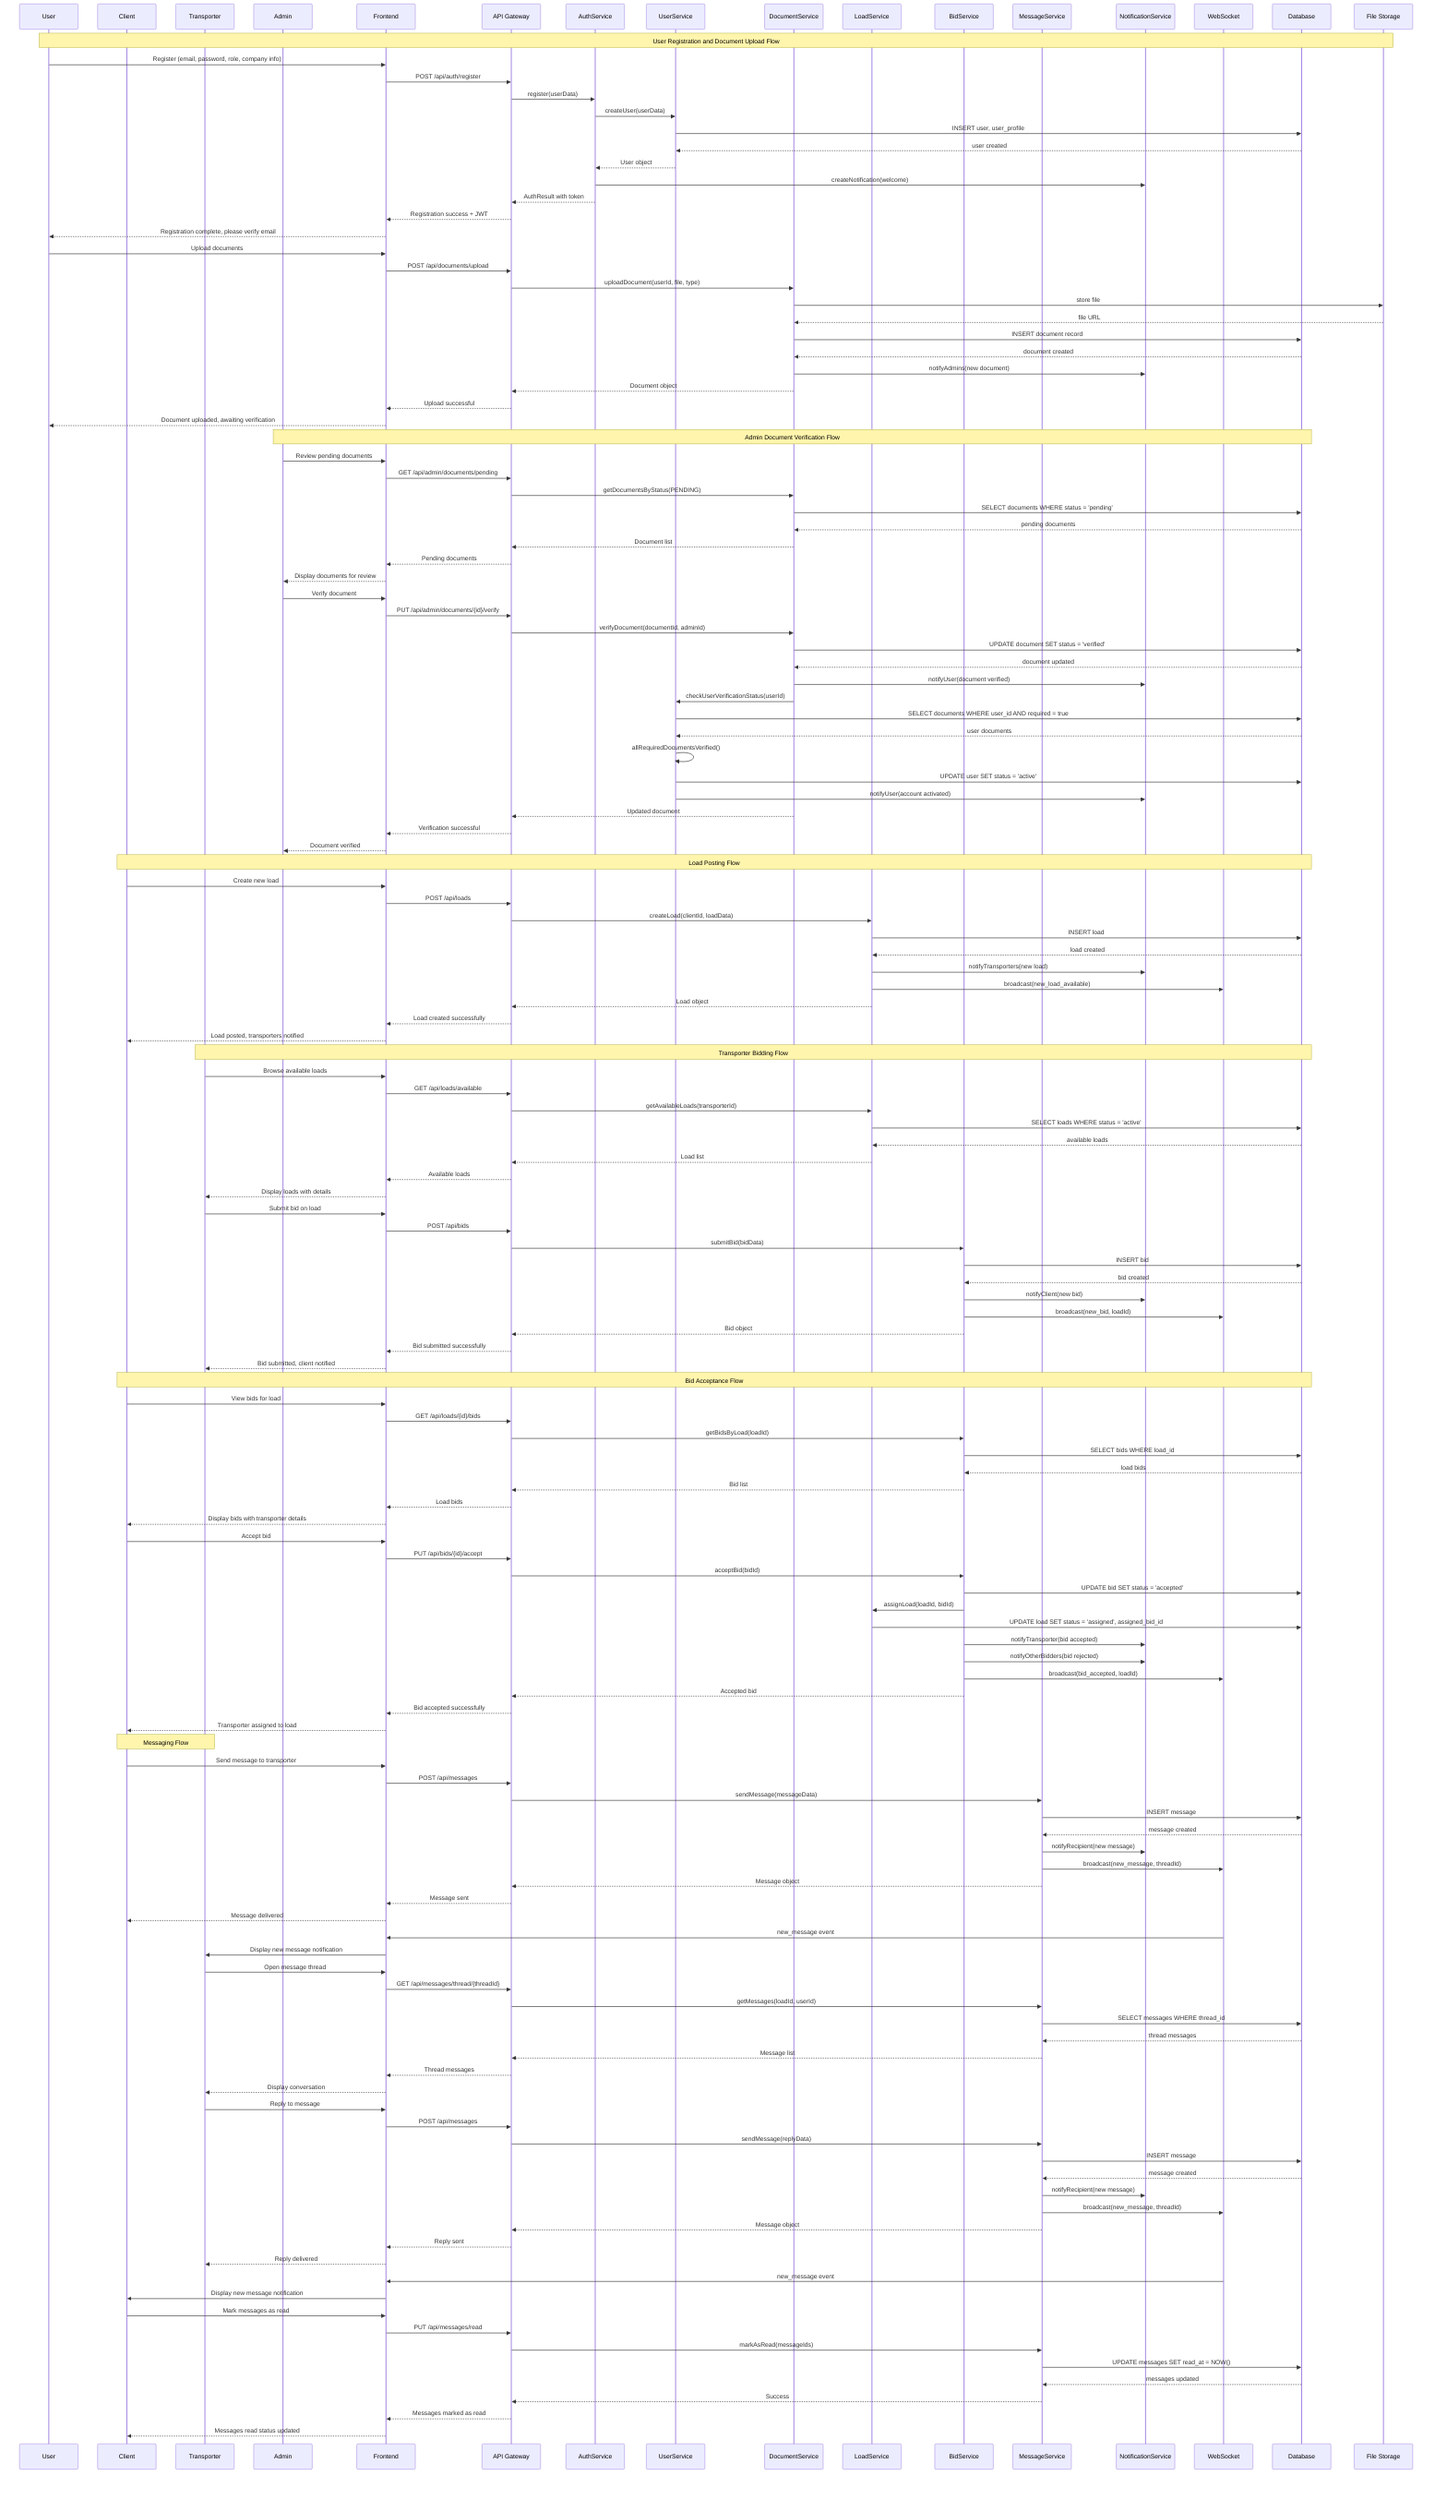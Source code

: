 sequenceDiagram
    participant U as User
    participant C as Client
    participant T as Transporter
    participant A as Admin
    participant FE as Frontend
    participant API as API Gateway
    participant AS as AuthService
    participant US as UserService
    participant DS as DocumentService
    participant LS as LoadService
    participant BS as BidService
    participant MS as MessageService
    participant NS as NotificationService
    participant WS as WebSocket
    participant DB as Database
    participant S3 as File Storage

    Note over U,S3: User Registration and Document Upload Flow
    
    U->>FE: Register (email, password, role, company info)
    FE->>API: POST /api/auth/register
    API->>AS: register(userData)
    AS->>US: createUser(userData)
    US->>DB: INSERT user, user_profile
    DB-->>US: user created
    US-->>AS: User object
    AS->>NS: createNotification(welcome)
    AS-->>API: AuthResult with token
    API-->>FE: Registration success + JWT
    FE-->>U: Registration complete, please verify email

    U->>FE: Upload documents
    FE->>API: POST /api/documents/upload
    API->>DS: uploadDocument(userId, file, type)
    DS->>S3: store file
    S3-->>DS: file URL
    DS->>DB: INSERT document record
    DB-->>DS: document created
    DS->>NS: notifyAdmins(new document)
    DS-->>API: Document object
    API-->>FE: Upload successful
    FE-->>U: Document uploaded, awaiting verification

    Note over A,DB: Admin Document Verification Flow
    
    A->>FE: Review pending documents
    FE->>API: GET /api/admin/documents/pending
    API->>DS: getDocumentsByStatus(PENDING)
    DS->>DB: SELECT documents WHERE status = 'pending'
    DB-->>DS: pending documents
    DS-->>API: Document list
    API-->>FE: Pending documents
    FE-->>A: Display documents for review

    A->>FE: Verify document
    FE->>API: PUT /api/admin/documents/{id}/verify
    API->>DS: verifyDocument(documentId, adminId)
    DS->>DB: UPDATE document SET status = 'verified'
    DB-->>DS: document updated
    DS->>NS: notifyUser(document verified)
    DS->>US: checkUserVerificationStatus(userId)
    US->>DB: SELECT documents WHERE user_id AND required = true
    DB-->>US: user documents
    US->>US: allRequiredDocumentsVerified()
    US->>DB: UPDATE user SET status = 'active'
    US->>NS: notifyUser(account activated)
    DS-->>API: Updated document
    API-->>FE: Verification successful
    FE-->>A: Document verified

    Note over C,DB: Load Posting Flow
    
    C->>FE: Create new load
    FE->>API: POST /api/loads
    API->>LS: createLoad(clientId, loadData)
    LS->>DB: INSERT load
    DB-->>LS: load created
    LS->>NS: notifyTransporters(new load)
    LS->>WS: broadcast(new_load_available)
    LS-->>API: Load object
    API-->>FE: Load created successfully
    FE-->>C: Load posted, transporters notified

    Note over T,DB: Transporter Bidding Flow
    
    T->>FE: Browse available loads
    FE->>API: GET /api/loads/available
    API->>LS: getAvailableLoads(transporterId)
    LS->>DB: SELECT loads WHERE status = 'active'
    DB-->>LS: available loads
    LS-->>API: Load list
    API-->>FE: Available loads
    FE-->>T: Display loads with details

    T->>FE: Submit bid on load
    FE->>API: POST /api/bids
    API->>BS: submitBid(bidData)
    BS->>DB: INSERT bid
    DB-->>BS: bid created
    BS->>NS: notifyClient(new bid)
    BS->>WS: broadcast(new_bid, loadId)
    BS-->>API: Bid object
    API-->>FE: Bid submitted successfully
    FE-->>T: Bid submitted, client notified

    Note over C,DB: Bid Acceptance Flow
    
    C->>FE: View bids for load
    FE->>API: GET /api/loads/{id}/bids
    API->>BS: getBidsByLoad(loadId)
    BS->>DB: SELECT bids WHERE load_id
    DB-->>BS: load bids
    BS-->>API: Bid list
    API-->>FE: Load bids
    FE-->>C: Display bids with transporter details

    C->>FE: Accept bid
    FE->>API: PUT /api/bids/{id}/accept
    API->>BS: acceptBid(bidId)
    BS->>DB: UPDATE bid SET status = 'accepted'
    BS->>LS: assignLoad(loadId, bidId)
    LS->>DB: UPDATE load SET status = 'assigned', assigned_bid_id
    BS->>NS: notifyTransporter(bid accepted)
    BS->>NS: notifyOtherBidders(bid rejected)
    BS->>WS: broadcast(bid_accepted, loadId)
    BS-->>API: Accepted bid
    API-->>FE: Bid accepted successfully
    FE-->>C: Transporter assigned to load

    Note over C,T: Messaging Flow
    
    C->>FE: Send message to transporter
    FE->>API: POST /api/messages
    API->>MS: sendMessage(messageData)
    MS->>DB: INSERT message
    DB-->>MS: message created
    MS->>NS: notifyRecipient(new message)
    MS->>WS: broadcast(new_message, threadId)
    MS-->>API: Message object
    API-->>FE: Message sent
    FE-->>C: Message delivered

    WS->>FE: new_message event
    FE->>T: Display new message notification
    T->>FE: Open message thread
    FE->>API: GET /api/messages/thread/{threadId}
    API->>MS: getMessages(loadId, userId)
    MS->>DB: SELECT messages WHERE thread_id
    DB-->>MS: thread messages
    MS-->>API: Message list
    API-->>FE: Thread messages
    FE-->>T: Display conversation

    T->>FE: Reply to message
    FE->>API: POST /api/messages
    API->>MS: sendMessage(replyData)
    MS->>DB: INSERT message
    DB-->>MS: message created
    MS->>NS: notifyRecipient(new message)
    MS->>WS: broadcast(new_message, threadId)
    MS-->>API: Message object
    API-->>FE: Reply sent
    FE-->>T: Reply delivered

    WS->>FE: new_message event
    FE->>C: Display new message notification
    C->>FE: Mark messages as read
    FE->>API: PUT /api/messages/read
    API->>MS: markAsRead(messageIds)
    MS->>DB: UPDATE messages SET read_at = NOW()
    DB-->>MS: messages updated
    MS-->>API: Success
    API-->>FE: Messages marked as read
    FE-->>C: Messages read status updated